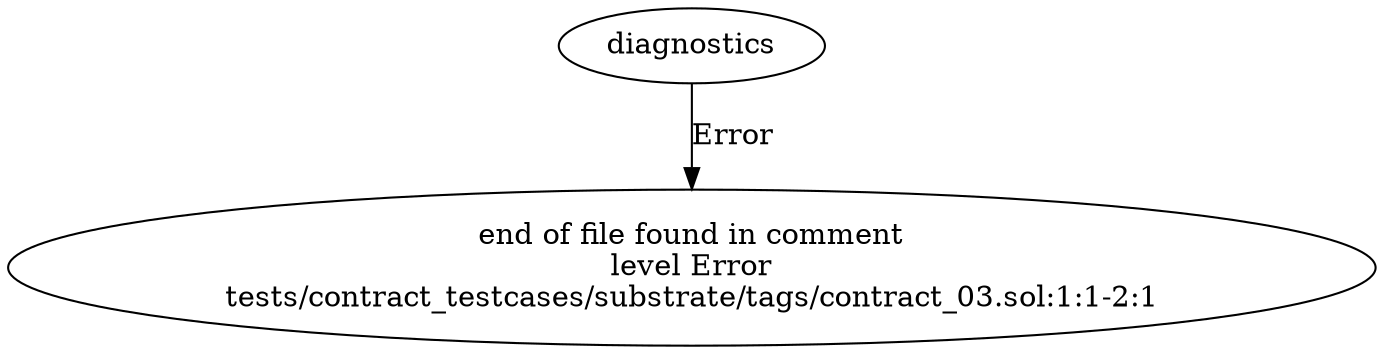 strict digraph "tests/contract_testcases/substrate/tags/contract_03.sol" {
	diagnostic [label="end of file found in comment\nlevel Error\ntests/contract_testcases/substrate/tags/contract_03.sol:1:1-2:1"]
	diagnostics -> diagnostic [label="Error"]
}
